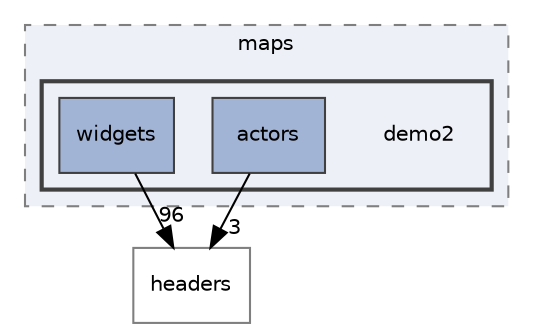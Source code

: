 digraph "recycle/games/game/maps/demo2"
{
 // LATEX_PDF_SIZE
  edge [fontname="Helvetica",fontsize="10",labelfontname="Helvetica",labelfontsize="10"];
  node [fontname="Helvetica",fontsize="10",shape=record];
  compound=true
  subgraph clusterdir_d6fbb1804a1122c56d3a3fe5fd2d7025 {
    graph [ bgcolor="#edf0f7", pencolor="grey50", style="filled,dashed,", label="maps", fontname="Helvetica", fontsize="10", URL="dir_d6fbb1804a1122c56d3a3fe5fd2d7025.html"]
  subgraph clusterdir_61dde0dd7aaa05697042dee33fe25066 {
    graph [ bgcolor="#edf0f7", pencolor="grey25", style="filled,bold,", label="", fontname="Helvetica", fontsize="10", URL="dir_61dde0dd7aaa05697042dee33fe25066.html"]
    dir_61dde0dd7aaa05697042dee33fe25066 [shape=plaintext, label="demo2"];
  dir_7c9e7b24e1ce12c6e9be581efc78b71e [shape=box, label="actors", style="filled,", fillcolor="#a2b4d6", color="grey25", URL="dir_7c9e7b24e1ce12c6e9be581efc78b71e.html"];
  dir_37954c4c76eb4fe035688613272076c2 [shape=box, label="widgets", style="filled,", fillcolor="#a2b4d6", color="grey25", URL="dir_37954c4c76eb4fe035688613272076c2.html"];
  }
  }
  dir_a3372fbbb64f30926046ee52ee3fdb43 [shape=box, label="headers", style="", fillcolor="#edf0f7", color="grey50", URL="dir_a3372fbbb64f30926046ee52ee3fdb43.html"];
  dir_7c9e7b24e1ce12c6e9be581efc78b71e->dir_a3372fbbb64f30926046ee52ee3fdb43 [headlabel="3", labeldistance=1.5 headhref="dir_000001_000009.html"];
  dir_37954c4c76eb4fe035688613272076c2->dir_a3372fbbb64f30926046ee52ee3fdb43 [headlabel="96", labeldistance=1.5 headhref="dir_000019_000009.html"];
}
